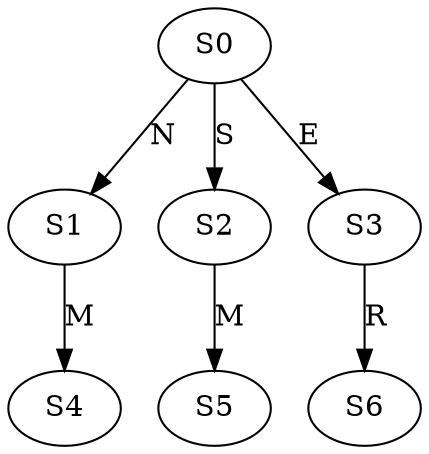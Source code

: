 strict digraph  {
	S0 -> S1 [ label = N ];
	S0 -> S2 [ label = S ];
	S0 -> S3 [ label = E ];
	S1 -> S4 [ label = M ];
	S2 -> S5 [ label = M ];
	S3 -> S6 [ label = R ];
}
